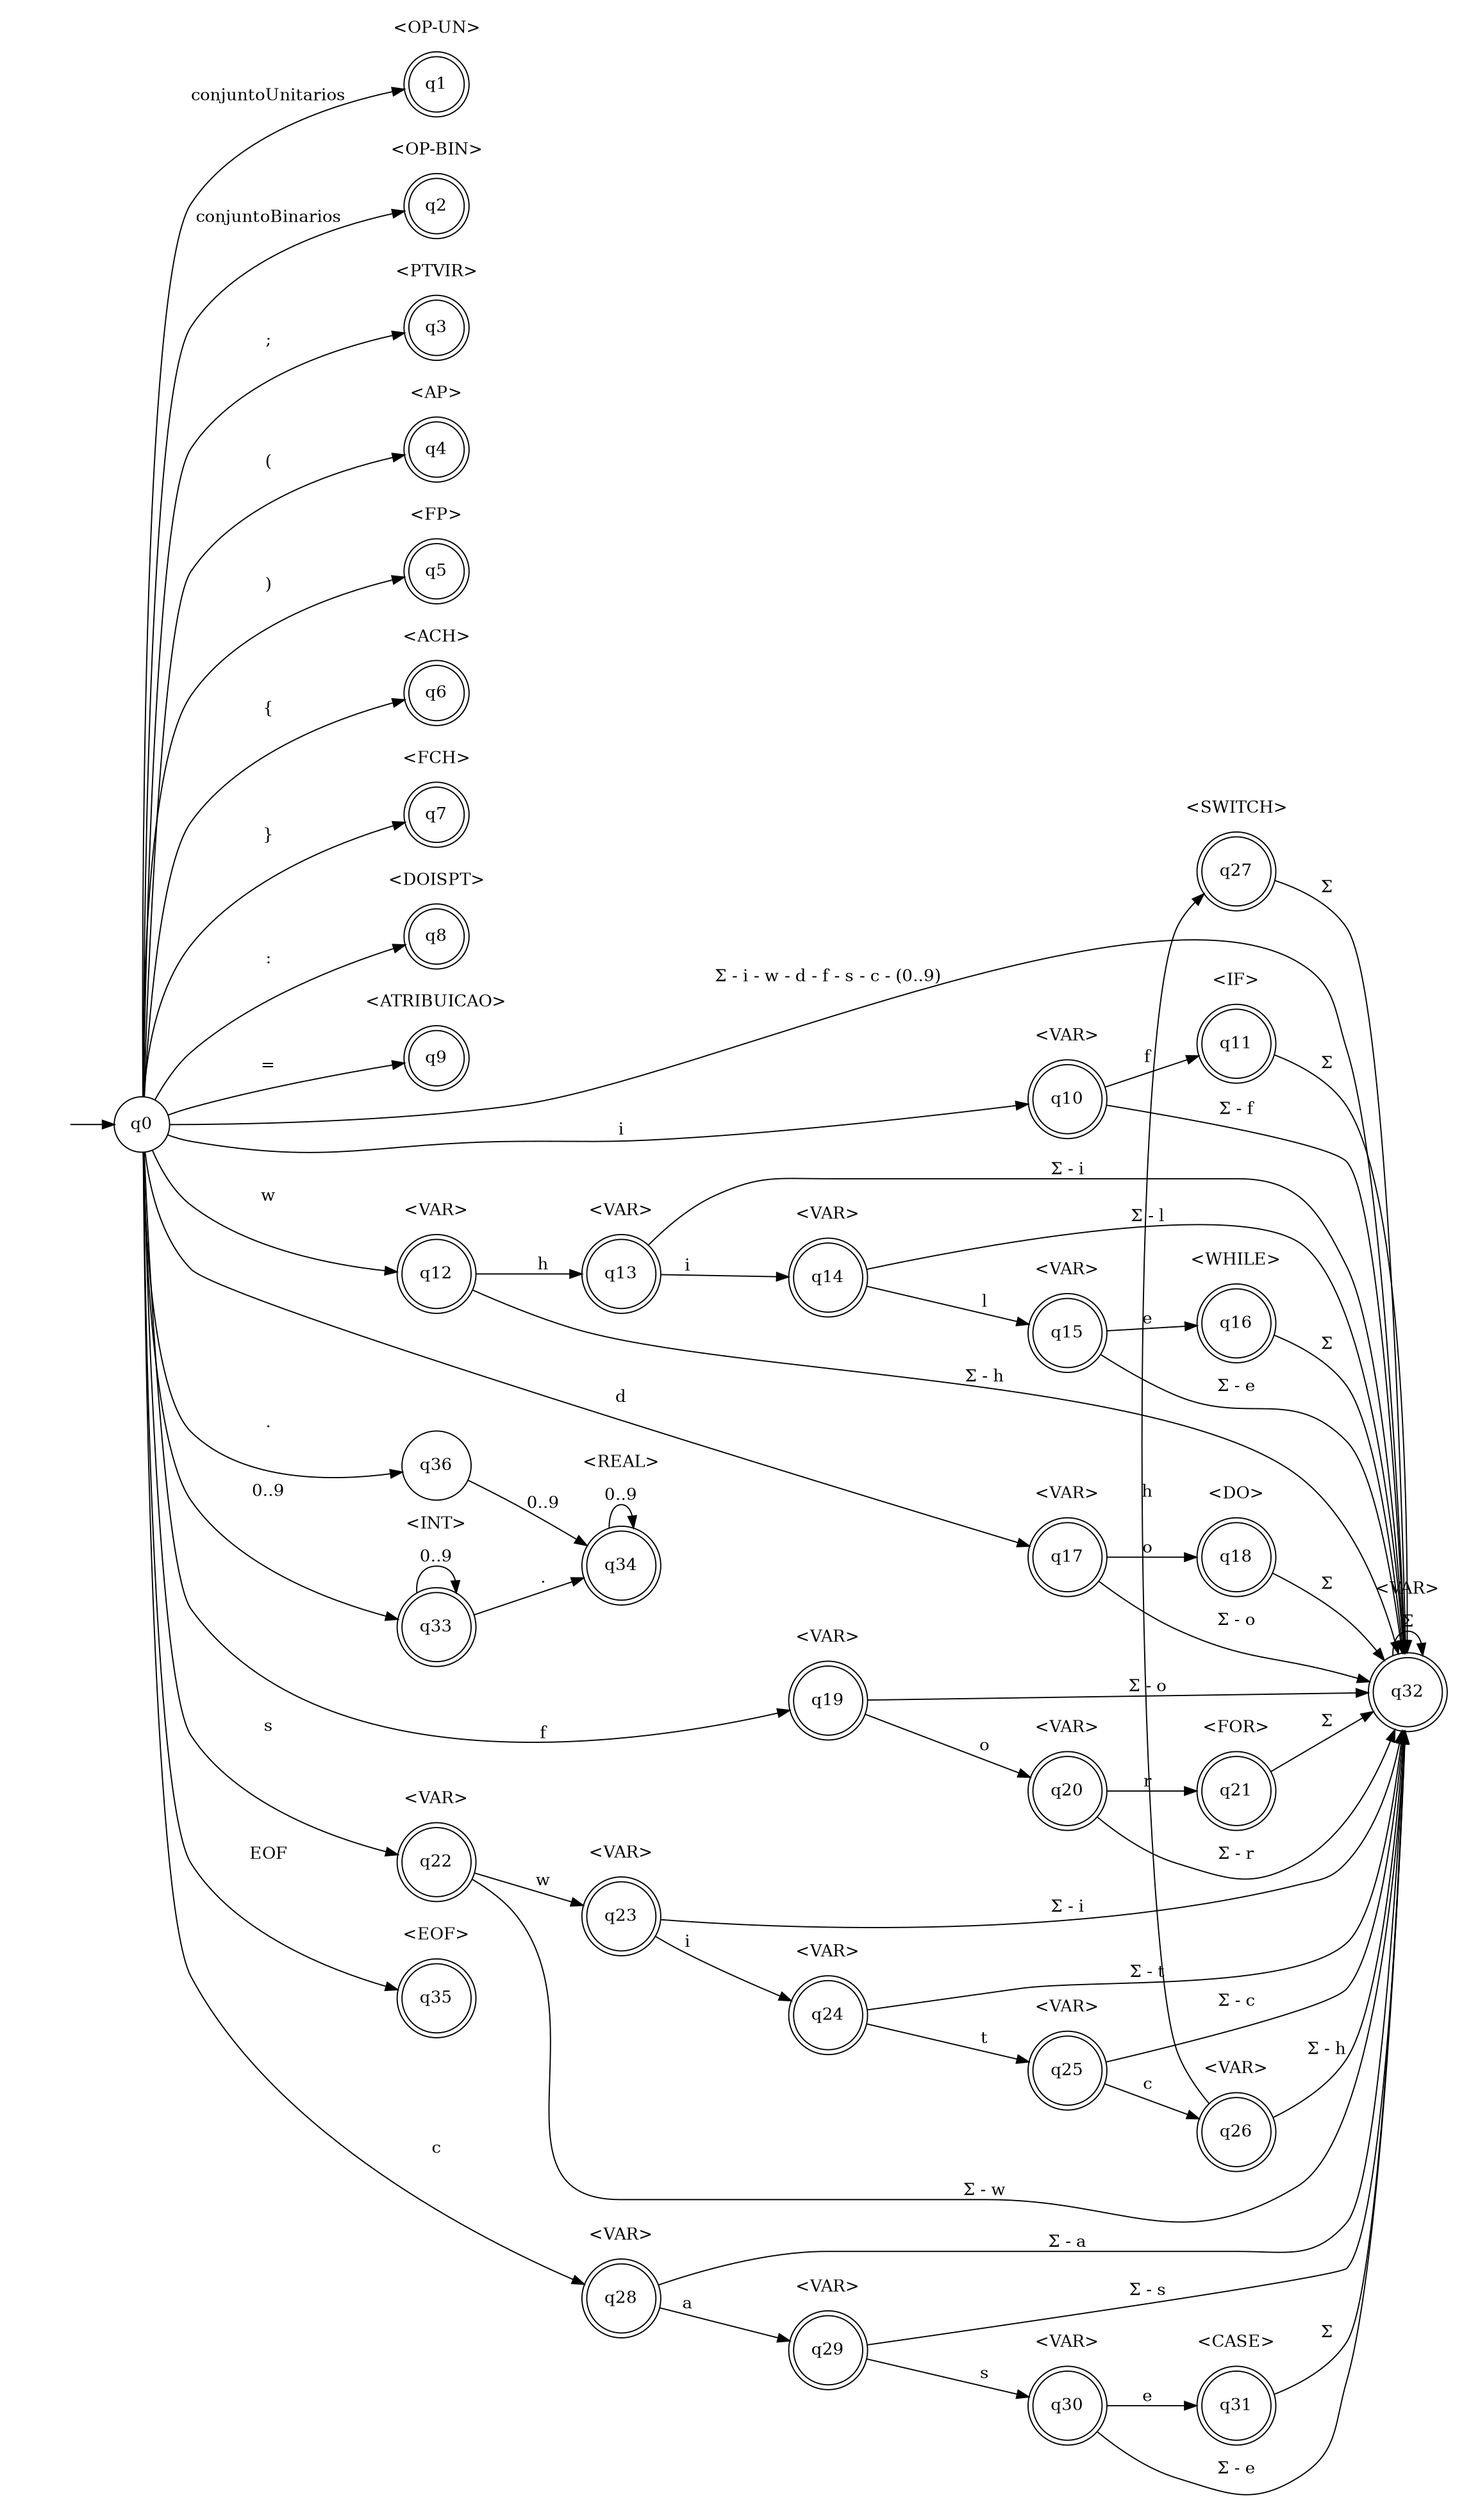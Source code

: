 /* 
	O ALFABETO E CONSTITUIDO POR {a, b, .., z, A, B, ..., Z, 0, 1, ... 9}
	OPERADORES BINARIOS (+, -, *, /, %, ^, &, |, &&, ||, <<, >>, +=, -=, *=, /=, %=, ^=, &=, |=, <<=, >>=, <, >, <=, >=, ==, !=) formando {conjuntoBinarios}
	OPERADORES UNITARIOS (++, --) formando {conjuntoUnitarios}
*/

digraph AFD {
	rankdir=LR;
	size="26"
	node [shape = circle];

	subgraph cluster1 {
		node [shape = doublecircle]; 
		q1              
		label = "<OP-UN>";
		color=white 
	}
	
	/* GRUPO OPERADORES BINARIOS */
	subgraph cluster2 {
		node [shape = doublecircle]; 
		q2              
		label = "<OP-BIN>";
		color=white 
	}

	subgraph cluster3 {
		node [shape = doublecircle]; 
		q3              
		label = "<PTVIR>";
		color=white 
	}

	subgraph cluster4 {
		node [shape = doublecircle]; 
		q4             
		label = "<AP>";
		color=white 
	}

	subgraph cluster5 {
		node [shape = doublecircle]; 
		q5             
		label = "<FP>";
		color=white 
	}

	subgraph cluster6 {
		node [shape = doublecircle]; 
		q6               
		label = "<ACH>";
		color=white 
	}

	subgraph cluster7 {
		node [shape = doublecircle]; 
		q7              
		label = "<FCH>";
		color=white 
	}

	subgraph cluster8 {
		node [shape = doublecircle]; 
		q8              
		label = "<DOISPT>";
		color=white 
	}

	subgraph cluster9 {
		node [shape = doublecircle]; 
		q9              
		label = "<ATRIBUICAO>";
		color=white 
	}

	subgraph cluster10 {
		node [shape = doublecircle]; 
		q11               
		label = "<IF>";
		color=white 
	}

	subgraph cluster11 {
		node [shape = doublecircle]; 
		q16              
		label = "<WHILE>";
		color=white 
	}
	
	subgraph cluster12 {
		node [shape = doublecircle]; 
		q18              
		label = "<DO>";
		color=white 
	}

	subgraph cluster13 {
		node [shape = doublecircle]; 
		q21             
		label = "<FOR>";
		color=white 
	}

	subgraph cluster14 {
		node [shape = doublecircle]; 
		q27              
		label = "<SWITCH>";
		color=white 
	}

	subgraph cluster15 {
		node [shape = doublecircle]; 
		q31               
		label = "<CASE>";
		color=white 
	}

	subgraph cluster16 {
		node [shape = doublecircle]; 
		q32               
		label = "<VAR>";
		color=white 
	}
	
	subgraph cluster17 {
		node [shape = doublecircle]; 
		q33               
		label = "<INT>";
		color=white 
	}
	
	subgraph cluster108 {
		node [shape = doublecircle]; 
		q10               
		label = "<VAR>";
		color=white 
	}

	subgraph cluster18 {
		node [shape = doublecircle]; 
		q34              
		label = "<REAL>";
		color=white 
	}

	subgraph cluster100 {
		node [shape = doublecircle]; 
		q12               
		label = "<VAR>";
		color=white 
	}
	
	subgraph cluster101 {
		node [shape = doublecircle]; 
		q13               
		label = "<VAR>";
		color=white 
	}

	subgraph cluster102 {
		node [shape = doublecircle]; 
		q14               
		label = "<VAR>";
		color=white 
	}

	subgraph cluster103 {
		node [shape = doublecircle]; 
		q15               
		label = "<VAR>";
		color=white 
	}

	subgraph cluster104 {
		node [shape = doublecircle]; 
		q12               
		label = "<VAR>";
		color=white 
	}

	subgraph cluster105 {
		node [shape = doublecircle]; 
		q17               
		label = "<VAR>";
		color=white 
	}

	subgraph cluster106 {
		node [shape = doublecircle]; 
		q19               
		label = "<VAR>";
		color=white 
	}

	subgraph cluster107 {
		node [shape = doublecircle]; 
		q20               
		label = "<VAR>";
		color=white 
	}

	subgraph cluster109 {
		node [shape = doublecircle]; 
		q22               
		label = "<VAR>";
		color=white 
	}

	subgraph cluster110 {
		node [shape = doublecircle]; 
		q23               
		label = "<VAR>";
		color=white 
	}

	subgraph cluster111 {
		node [shape = doublecircle]; 
		q24               
		label = "<VAR>";
		color=white 
	}

	subgraph cluster112 {
		node [shape = doublecircle]; 
		q25               
		label = "<VAR>";
		color=white 
	}

	subgraph cluster113 {
		node [shape = doublecircle]; 
		q26               
		label = "<VAR>";
		color=white 
	}

	subgraph cluster114 {
		node [shape = doublecircle]; 
		q28               
		label = "<VAR>";
		color=white 
	}

	subgraph cluster115 {
		node [shape = doublecircle]; 
		q29               
		label = "<VAR>";
		color=white 
	}

	subgraph cluster116 {
		node [shape = doublecircle]; 
		q30               
		label = "<VAR>";
		color=white 
	}

	subgraph cluster117 {
		node [shape = doublecircle]; 
		q35               
		label = "<EOF>";
		color=white 
	}

	q0 -> q1 [ label = "conjuntoUnitarios" ];
	q0 -> q2 [ label = "conjuntoBinarios" ];
	q0 -> q3 [ label = ";" ];	
	q0 -> q4 [ label = "(" ];
	q0 -> q5 [ label = ")" ];
	q0 -> q6 [ label = "{" ];
	q0 -> q7 [ label = "}" ];
	q0 -> q8 [ label = ":" ];
	q0 -> q9 [ label = "=" ];
	q0 -> q10 [ label = "i" ]; q10 -> q11 [ label = "f" ];
	q0 -> q12 [ label = "w"]; q12 -> q13 [ label = "h"]; q13 -> q14 [ label = "i"]; q14 -> q15 [ label = "l"]; q15 -> q16 [ label = "e"];
	q0 -> q17 [ label = "d"]; q17 -> q18 [ label = "o"];
	q0 -> q19 [ label = "f"]; q19 -> q20 [ label = "o"]; q20 -> q21 [ label = "r"];
	q0 -> q22 [ label = "s"]; q22 -> q23 [ label = "w"]; q23 -> q24 [ label = "i"]; q24 -> q25 [ label = "t"]; q25 -> q26 [ label = "c"]; q26 -> q27 [ label = "h"];
	q0 -> q28 [ label = "c"]; q28 -> q29 [ label = "a"]; q29 -> q30 [ label = "s"]; q30 -> q31 [ label = "e"];
	q0 -> q32 [ label = "Σ - i - w - d - f - s - c - (0..9)" ];
	q32 -> q32 [ label = "Σ" ];

	q0 -> q33 [ label = "0..9" ]; q33 -> q33 [ label = "0..9" ]; q33 -> q34 [ label = "." ]; q34 -> q34 [ label = "0..9" ];
	q0 -> q36 [ label = "." ]; q36 -> q34 [ label = "0..9"];
	
	q0 -> q35 [ label = "EOF" ];

	q10 -> q32 [ label = "Σ - f" ]; q11 -> q32 [ label = "Σ" ];
	q12 -> q32 [ label = "Σ - h" ]; q13 -> q32 [ label = "Σ - i" ]; q14 -> q32 [ label = "Σ - l" ]; q15 -> q32 [ label = "Σ - e" ]; q16 -> q32 [ label = "Σ" ];
	q17 -> q32 [ label = "Σ - o" ]; q18 -> q32 [ label = "Σ" ];
	q19 -> q32 [ label = "Σ - o" ]; q20 -> q32 [ label = "Σ - r" ]; q21 -> q32 [ label = "Σ" ];
	q22 -> q32 [ label = "Σ - w" ]; q23 -> q32 [ label = "Σ - i" ]; q24 -> q32 [ label = "Σ - t" ]; q25 -> q32 [ label = "Σ - c" ]; q26 -> q32 [ label = "Σ - h" ]; q27 -> q32 [ label = "Σ" ];
	q28 -> q32 [ label = "Σ - a" ]; q29 -> q32 [ label = "Σ - s" ]; q30 -> q32 [ label = "Σ - e" ]; q31 -> q32 [ label = "Σ" ];

	node [shape = none, label=""];
	 s -> q0 ;
}